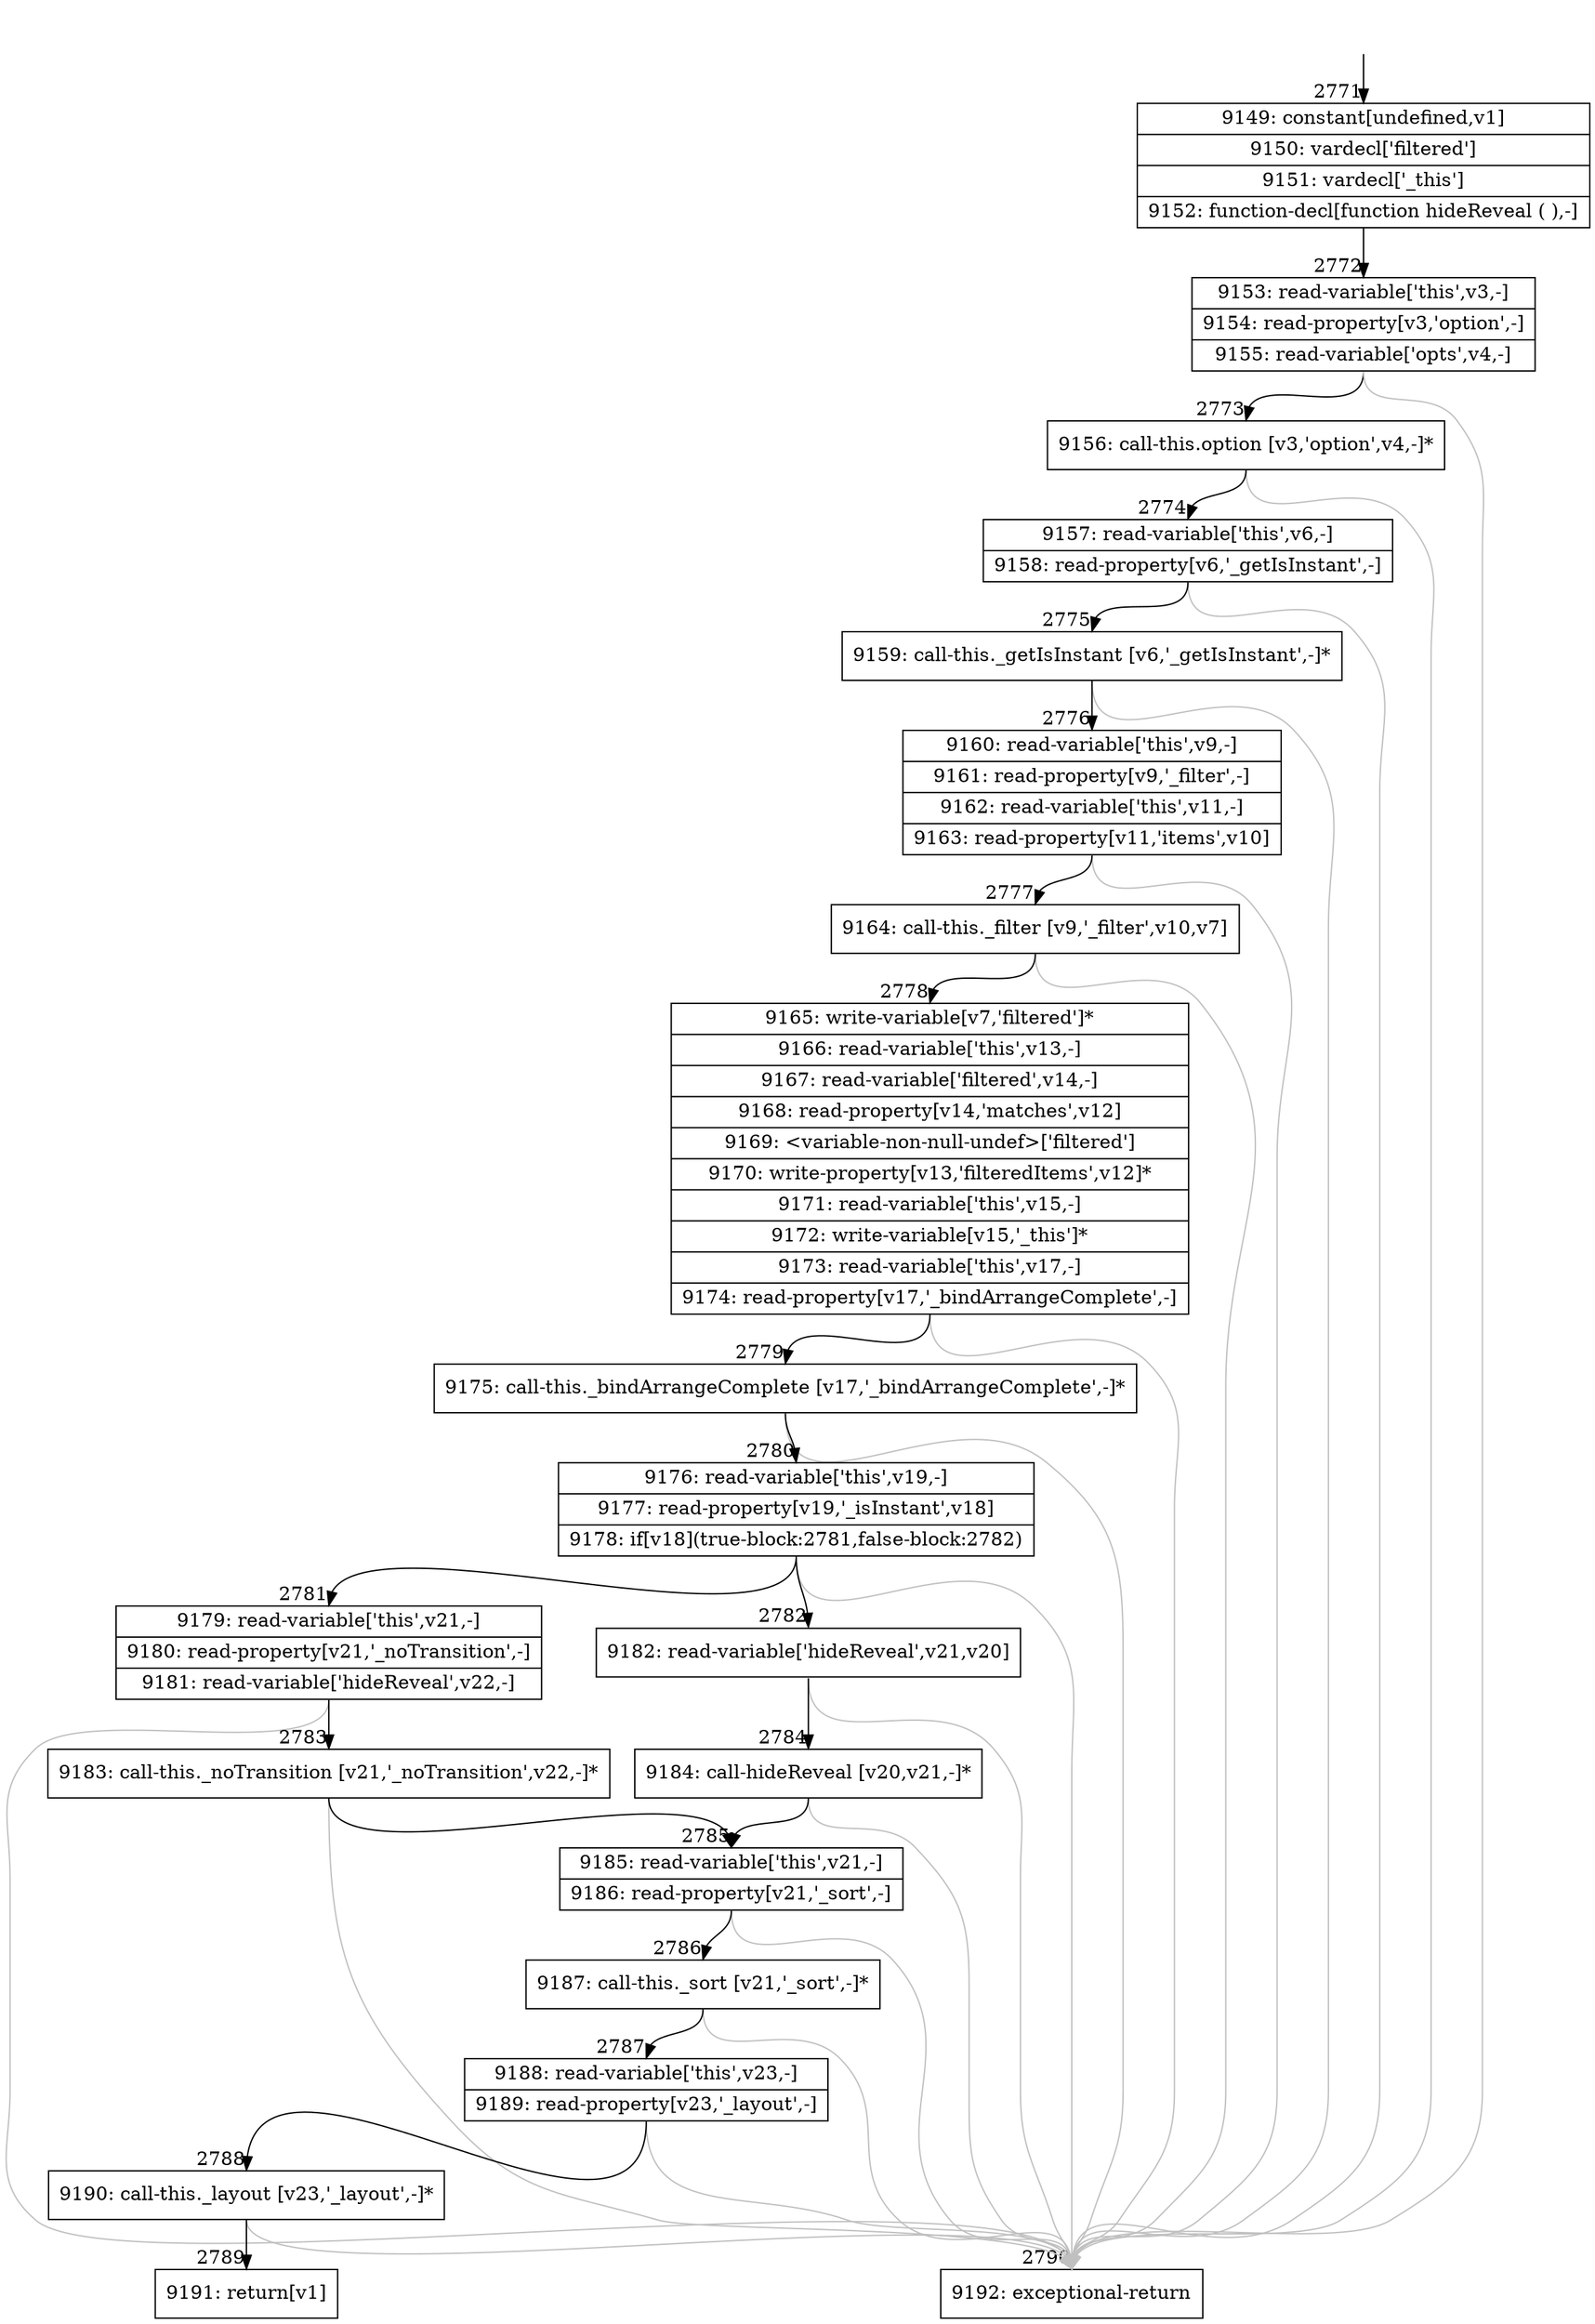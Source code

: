 digraph {
rankdir="TD"
BB_entry257[shape=none,label=""];
BB_entry257 -> BB2771 [tailport=s, headport=n, headlabel="    2771"]
BB2771 [shape=record label="{9149: constant[undefined,v1]|9150: vardecl['filtered']|9151: vardecl['_this']|9152: function-decl[function hideReveal ( ),-]}" ] 
BB2771 -> BB2772 [tailport=s, headport=n, headlabel="      2772"]
BB2772 [shape=record label="{9153: read-variable['this',v3,-]|9154: read-property[v3,'option',-]|9155: read-variable['opts',v4,-]}" ] 
BB2772 -> BB2773 [tailport=s, headport=n, headlabel="      2773"]
BB2772 -> BB2790 [tailport=s, headport=n, color=gray, headlabel="      2790"]
BB2773 [shape=record label="{9156: call-this.option [v3,'option',v4,-]*}" ] 
BB2773 -> BB2774 [tailport=s, headport=n, headlabel="      2774"]
BB2773 -> BB2790 [tailport=s, headport=n, color=gray]
BB2774 [shape=record label="{9157: read-variable['this',v6,-]|9158: read-property[v6,'_getIsInstant',-]}" ] 
BB2774 -> BB2775 [tailport=s, headport=n, headlabel="      2775"]
BB2774 -> BB2790 [tailport=s, headport=n, color=gray]
BB2775 [shape=record label="{9159: call-this._getIsInstant [v6,'_getIsInstant',-]*}" ] 
BB2775 -> BB2776 [tailport=s, headport=n, headlabel="      2776"]
BB2775 -> BB2790 [tailport=s, headport=n, color=gray]
BB2776 [shape=record label="{9160: read-variable['this',v9,-]|9161: read-property[v9,'_filter',-]|9162: read-variable['this',v11,-]|9163: read-property[v11,'items',v10]}" ] 
BB2776 -> BB2777 [tailport=s, headport=n, headlabel="      2777"]
BB2776 -> BB2790 [tailport=s, headport=n, color=gray]
BB2777 [shape=record label="{9164: call-this._filter [v9,'_filter',v10,v7]}" ] 
BB2777 -> BB2778 [tailport=s, headport=n, headlabel="      2778"]
BB2777 -> BB2790 [tailport=s, headport=n, color=gray]
BB2778 [shape=record label="{9165: write-variable[v7,'filtered']*|9166: read-variable['this',v13,-]|9167: read-variable['filtered',v14,-]|9168: read-property[v14,'matches',v12]|9169: \<variable-non-null-undef\>['filtered']|9170: write-property[v13,'filteredItems',v12]*|9171: read-variable['this',v15,-]|9172: write-variable[v15,'_this']*|9173: read-variable['this',v17,-]|9174: read-property[v17,'_bindArrangeComplete',-]}" ] 
BB2778 -> BB2779 [tailport=s, headport=n, headlabel="      2779"]
BB2778 -> BB2790 [tailport=s, headport=n, color=gray]
BB2779 [shape=record label="{9175: call-this._bindArrangeComplete [v17,'_bindArrangeComplete',-]*}" ] 
BB2779 -> BB2780 [tailport=s, headport=n, headlabel="      2780"]
BB2779 -> BB2790 [tailport=s, headport=n, color=gray]
BB2780 [shape=record label="{9176: read-variable['this',v19,-]|9177: read-property[v19,'_isInstant',v18]|9178: if[v18](true-block:2781,false-block:2782)}" ] 
BB2780 -> BB2781 [tailport=s, headport=n, headlabel="      2781"]
BB2780 -> BB2782 [tailport=s, headport=n, headlabel="      2782"]
BB2780 -> BB2790 [tailport=s, headport=n, color=gray]
BB2781 [shape=record label="{9179: read-variable['this',v21,-]|9180: read-property[v21,'_noTransition',-]|9181: read-variable['hideReveal',v22,-]}" ] 
BB2781 -> BB2783 [tailport=s, headport=n, headlabel="      2783"]
BB2781 -> BB2790 [tailport=s, headport=n, color=gray]
BB2782 [shape=record label="{9182: read-variable['hideReveal',v21,v20]}" ] 
BB2782 -> BB2784 [tailport=s, headport=n, headlabel="      2784"]
BB2782 -> BB2790 [tailport=s, headport=n, color=gray]
BB2783 [shape=record label="{9183: call-this._noTransition [v21,'_noTransition',v22,-]*}" ] 
BB2783 -> BB2785 [tailport=s, headport=n, headlabel="      2785"]
BB2783 -> BB2790 [tailport=s, headport=n, color=gray]
BB2784 [shape=record label="{9184: call-hideReveal [v20,v21,-]*}" ] 
BB2784 -> BB2785 [tailport=s, headport=n]
BB2784 -> BB2790 [tailport=s, headport=n, color=gray]
BB2785 [shape=record label="{9185: read-variable['this',v21,-]|9186: read-property[v21,'_sort',-]}" ] 
BB2785 -> BB2786 [tailport=s, headport=n, headlabel="      2786"]
BB2785 -> BB2790 [tailport=s, headport=n, color=gray]
BB2786 [shape=record label="{9187: call-this._sort [v21,'_sort',-]*}" ] 
BB2786 -> BB2787 [tailport=s, headport=n, headlabel="      2787"]
BB2786 -> BB2790 [tailport=s, headport=n, color=gray]
BB2787 [shape=record label="{9188: read-variable['this',v23,-]|9189: read-property[v23,'_layout',-]}" ] 
BB2787 -> BB2788 [tailport=s, headport=n, headlabel="      2788"]
BB2787 -> BB2790 [tailport=s, headport=n, color=gray]
BB2788 [shape=record label="{9190: call-this._layout [v23,'_layout',-]*}" ] 
BB2788 -> BB2789 [tailport=s, headport=n, headlabel="      2789"]
BB2788 -> BB2790 [tailport=s, headport=n, color=gray]
BB2789 [shape=record label="{9191: return[v1]}" ] 
BB2790 [shape=record label="{9192: exceptional-return}" ] 
//#$~ 3832
}

